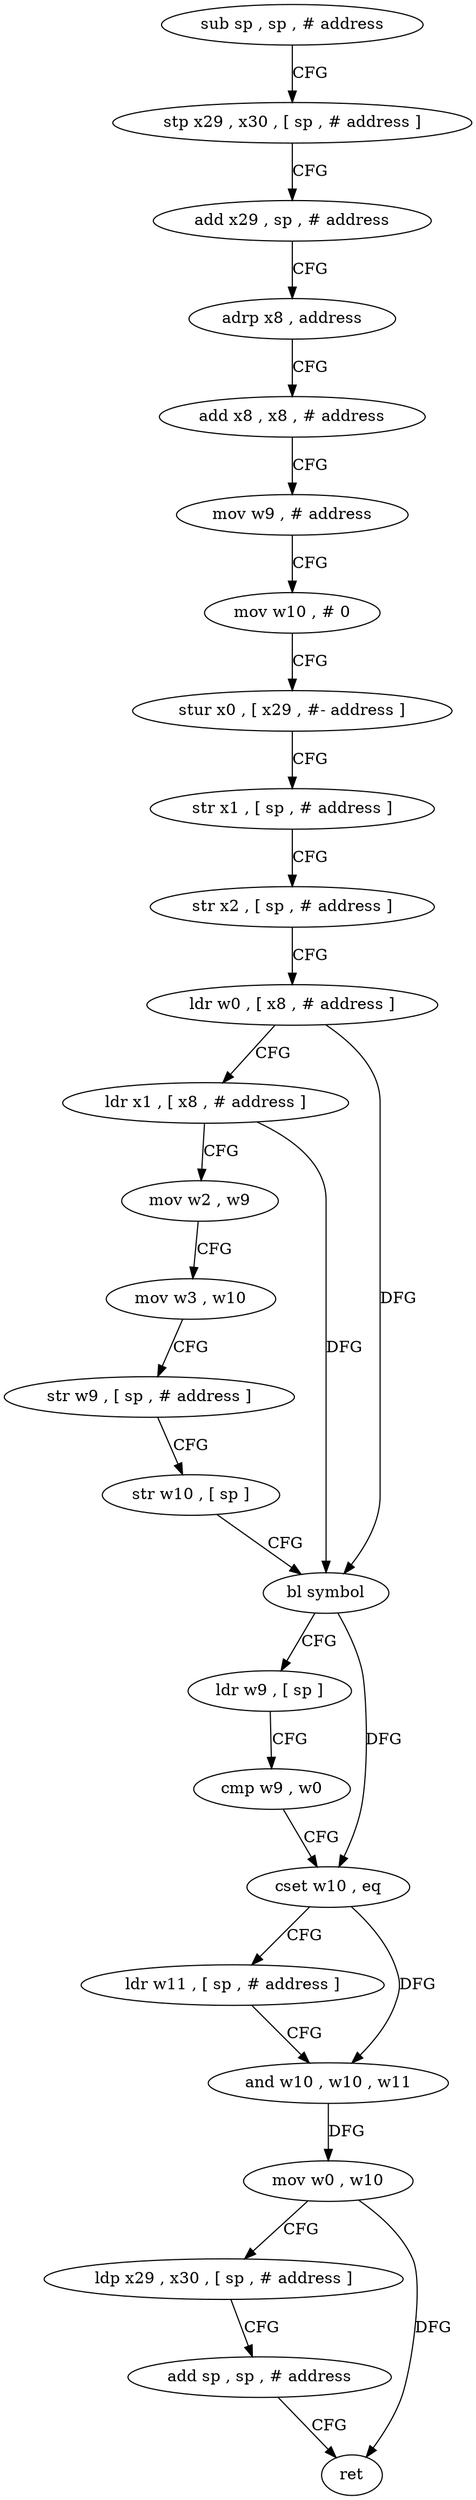 digraph "func" {
"4221852" [label = "sub sp , sp , # address" ]
"4221856" [label = "stp x29 , x30 , [ sp , # address ]" ]
"4221860" [label = "add x29 , sp , # address" ]
"4221864" [label = "adrp x8 , address" ]
"4221868" [label = "add x8 , x8 , # address" ]
"4221872" [label = "mov w9 , # address" ]
"4221876" [label = "mov w10 , # 0" ]
"4221880" [label = "stur x0 , [ x29 , #- address ]" ]
"4221884" [label = "str x1 , [ sp , # address ]" ]
"4221888" [label = "str x2 , [ sp , # address ]" ]
"4221892" [label = "ldr w0 , [ x8 , # address ]" ]
"4221896" [label = "ldr x1 , [ x8 , # address ]" ]
"4221900" [label = "mov w2 , w9" ]
"4221904" [label = "mov w3 , w10" ]
"4221908" [label = "str w9 , [ sp , # address ]" ]
"4221912" [label = "str w10 , [ sp ]" ]
"4221916" [label = "bl symbol" ]
"4221920" [label = "ldr w9 , [ sp ]" ]
"4221924" [label = "cmp w9 , w0" ]
"4221928" [label = "cset w10 , eq" ]
"4221932" [label = "ldr w11 , [ sp , # address ]" ]
"4221936" [label = "and w10 , w10 , w11" ]
"4221940" [label = "mov w0 , w10" ]
"4221944" [label = "ldp x29 , x30 , [ sp , # address ]" ]
"4221948" [label = "add sp , sp , # address" ]
"4221952" [label = "ret" ]
"4221852" -> "4221856" [ label = "CFG" ]
"4221856" -> "4221860" [ label = "CFG" ]
"4221860" -> "4221864" [ label = "CFG" ]
"4221864" -> "4221868" [ label = "CFG" ]
"4221868" -> "4221872" [ label = "CFG" ]
"4221872" -> "4221876" [ label = "CFG" ]
"4221876" -> "4221880" [ label = "CFG" ]
"4221880" -> "4221884" [ label = "CFG" ]
"4221884" -> "4221888" [ label = "CFG" ]
"4221888" -> "4221892" [ label = "CFG" ]
"4221892" -> "4221896" [ label = "CFG" ]
"4221892" -> "4221916" [ label = "DFG" ]
"4221896" -> "4221900" [ label = "CFG" ]
"4221896" -> "4221916" [ label = "DFG" ]
"4221900" -> "4221904" [ label = "CFG" ]
"4221904" -> "4221908" [ label = "CFG" ]
"4221908" -> "4221912" [ label = "CFG" ]
"4221912" -> "4221916" [ label = "CFG" ]
"4221916" -> "4221920" [ label = "CFG" ]
"4221916" -> "4221928" [ label = "DFG" ]
"4221920" -> "4221924" [ label = "CFG" ]
"4221924" -> "4221928" [ label = "CFG" ]
"4221928" -> "4221932" [ label = "CFG" ]
"4221928" -> "4221936" [ label = "DFG" ]
"4221932" -> "4221936" [ label = "CFG" ]
"4221936" -> "4221940" [ label = "DFG" ]
"4221940" -> "4221944" [ label = "CFG" ]
"4221940" -> "4221952" [ label = "DFG" ]
"4221944" -> "4221948" [ label = "CFG" ]
"4221948" -> "4221952" [ label = "CFG" ]
}
